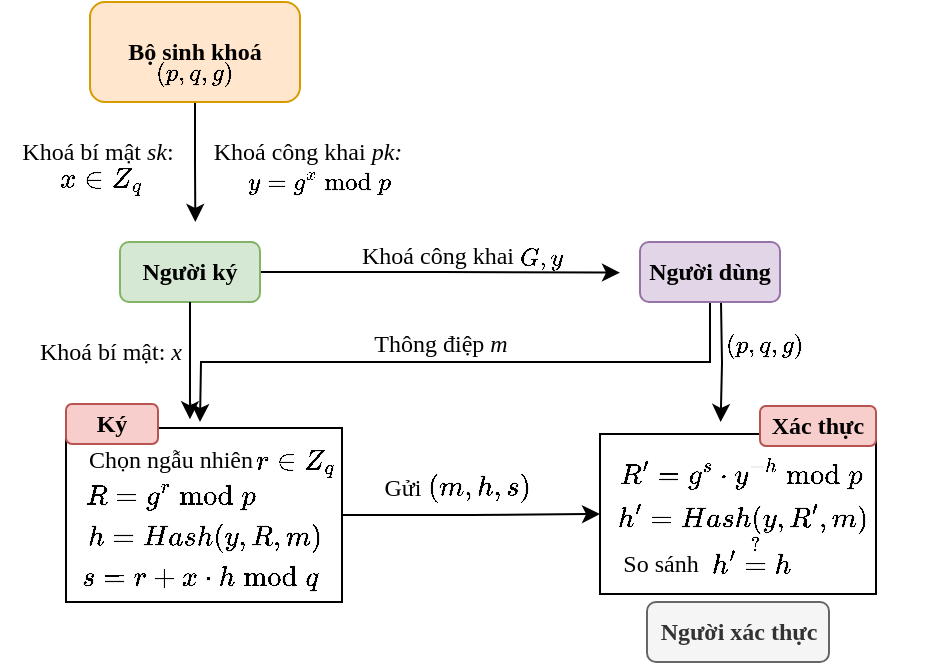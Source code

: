 <mxfile version="28.0.7">
  <diagram name="Page-1" id="FttZ2sc3jmcrSqYJWjK5">
    <mxGraphModel dx="951" dy="1752" grid="1" gridSize="10" guides="1" tooltips="1" connect="1" arrows="1" fold="1" page="1" pageScale="1" pageWidth="827" pageHeight="1169" math="1" shadow="0">
      <root>
        <mxCell id="0" />
        <mxCell id="1" parent="0" />
        <mxCell id="SDA9QaCyXNHpVYX47S2c-25" style="edgeStyle=orthogonalEdgeStyle;rounded=0;orthogonalLoop=1;jettySize=auto;html=1;exitX=1;exitY=0.5;exitDx=0;exitDy=0;" edge="1" parent="1" source="SDA9QaCyXNHpVYX47S2c-2">
          <mxGeometry relative="1" as="geometry">
            <mxPoint x="440" y="-644.667" as="targetPoint" />
          </mxGeometry>
        </mxCell>
        <mxCell id="SDA9QaCyXNHpVYX47S2c-2" value="&lt;b&gt;&lt;font face=&quot;Times New Roman&quot;&gt;Người ký&lt;/font&gt;&lt;/b&gt;" style="rounded=1;whiteSpace=wrap;html=1;fillColor=#d5e8d4;strokeColor=#82b366;" vertex="1" parent="1">
          <mxGeometry x="190" y="-660" width="70" height="30" as="geometry" />
        </mxCell>
        <mxCell id="SDA9QaCyXNHpVYX47S2c-9" style="edgeStyle=orthogonalEdgeStyle;rounded=0;orthogonalLoop=1;jettySize=auto;html=1;exitX=0.5;exitY=1;exitDx=0;exitDy=0;" edge="1" parent="1" source="SDA9QaCyXNHpVYX47S2c-4">
          <mxGeometry relative="1" as="geometry">
            <mxPoint x="230" y="-570" as="targetPoint" />
          </mxGeometry>
        </mxCell>
        <mxCell id="SDA9QaCyXNHpVYX47S2c-41" style="edgeStyle=orthogonalEdgeStyle;rounded=0;orthogonalLoop=1;jettySize=auto;html=1;exitX=0.75;exitY=1;exitDx=0;exitDy=0;" edge="1" parent="1">
          <mxGeometry relative="1" as="geometry">
            <mxPoint x="490.333" y="-570" as="targetPoint" />
            <mxPoint x="490.5" y="-630" as="sourcePoint" />
          </mxGeometry>
        </mxCell>
        <mxCell id="SDA9QaCyXNHpVYX47S2c-4" value="&lt;font face=&quot;Times New Roman&quot;&gt;&lt;b&gt;Người dùng&lt;/b&gt;&lt;/font&gt;" style="rounded=1;whiteSpace=wrap;html=1;fillColor=#e1d5e7;strokeColor=#9673a6;" vertex="1" parent="1">
          <mxGeometry x="450" y="-660" width="70" height="30" as="geometry" />
        </mxCell>
        <mxCell id="SDA9QaCyXNHpVYX47S2c-12" style="edgeStyle=orthogonalEdgeStyle;rounded=0;orthogonalLoop=1;jettySize=auto;html=1;exitX=0.5;exitY=1;exitDx=0;exitDy=0;" edge="1" parent="1" source="SDA9QaCyXNHpVYX47S2c-11">
          <mxGeometry relative="1" as="geometry">
            <mxPoint x="227.667" y="-670" as="targetPoint" />
          </mxGeometry>
        </mxCell>
        <mxCell id="SDA9QaCyXNHpVYX47S2c-11" value="&lt;font face=&quot;Times New Roman&quot;&gt;&lt;b&gt;Bộ sinh khoá&lt;/b&gt;&lt;/font&gt;" style="rounded=1;whiteSpace=wrap;html=1;fillColor=#ffe6cc;strokeColor=#d79b00;" vertex="1" parent="1">
          <mxGeometry x="175" y="-780" width="105" height="50" as="geometry" />
        </mxCell>
        <mxCell id="SDA9QaCyXNHpVYX47S2c-13" value="&lt;font face=&quot;Times New Roman&quot;&gt;Thông điệp &lt;i&gt;m&lt;/i&gt;&lt;/font&gt;" style="text;html=1;align=center;verticalAlign=middle;resizable=0;points=[];autosize=1;strokeColor=none;fillColor=none;" vertex="1" parent="1">
          <mxGeometry x="305" y="-624" width="90" height="30" as="geometry" />
        </mxCell>
        <mxCell id="SDA9QaCyXNHpVYX47S2c-14" value="&lt;font face=&quot;Times New Roman&quot;&gt;Khoá bí mật &lt;i&gt;sk&lt;/i&gt;:&amp;nbsp;&lt;/font&gt;" style="text;html=1;align=center;verticalAlign=middle;resizable=0;points=[];autosize=1;strokeColor=none;fillColor=none;" vertex="1" parent="1">
          <mxGeometry x="130" y="-720" width="100" height="30" as="geometry" />
        </mxCell>
        <mxCell id="SDA9QaCyXNHpVYX47S2c-15" value="&lt;font face=&quot;Times New Roman&quot;&gt;Khoá công khai &lt;i&gt;pk:&lt;/i&gt;&amp;nbsp;&lt;/font&gt;" style="text;html=1;align=center;verticalAlign=middle;resizable=0;points=[];autosize=1;strokeColor=none;fillColor=none;" vertex="1" parent="1">
          <mxGeometry x="225" y="-720" width="120" height="30" as="geometry" />
        </mxCell>
        <mxCell id="SDA9QaCyXNHpVYX47S2c-16" style="edgeStyle=orthogonalEdgeStyle;rounded=0;orthogonalLoop=1;jettySize=auto;html=1;exitX=0.5;exitY=1;exitDx=0;exitDy=0;entryX=0.588;entryY=-0.017;entryDx=0;entryDy=0;entryPerimeter=0;" edge="1" parent="1" source="SDA9QaCyXNHpVYX47S2c-2">
          <mxGeometry relative="1" as="geometry">
            <mxPoint x="224.98" y="-571.36" as="targetPoint" />
          </mxGeometry>
        </mxCell>
        <mxCell id="SDA9QaCyXNHpVYX47S2c-17" value="&lt;font face=&quot;Times New Roman&quot;&gt;Khoá bí mật: &lt;i&gt;x&lt;/i&gt;&lt;/font&gt;" style="text;html=1;align=center;verticalAlign=middle;resizable=0;points=[];autosize=1;strokeColor=none;fillColor=none;" vertex="1" parent="1">
          <mxGeometry x="140" y="-620" width="90" height="30" as="geometry" />
        </mxCell>
        <mxCell id="SDA9QaCyXNHpVYX47S2c-23" value="&lt;span style=&quot;font-family: &amp;quot;Times New Roman&amp;quot;;&quot;&gt;$$(p, q, g)$$&lt;/span&gt;" style="text;html=1;align=center;verticalAlign=middle;resizable=0;points=[];autosize=1;strokeColor=none;fillColor=none;" vertex="1" parent="1">
          <mxGeometry x="182" y="-760" width="90" height="30" as="geometry" />
        </mxCell>
        <mxCell id="SDA9QaCyXNHpVYX47S2c-26" value="&lt;font face=&quot;Times New Roman&quot;&gt;Khoá công khai&amp;nbsp;&lt;/font&gt;" style="text;html=1;align=center;verticalAlign=middle;resizable=0;points=[];autosize=1;strokeColor=none;fillColor=none;" vertex="1" parent="1">
          <mxGeometry x="300" y="-667.67" width="100" height="30" as="geometry" />
        </mxCell>
        <mxCell id="SDA9QaCyXNHpVYX47S2c-29" value="&lt;span style=&quot;color: rgb(0, 0, 0); font-family: &amp;quot;Times New Roman&amp;quot;; font-size: 12px; font-style: normal; font-variant-ligatures: normal; font-variant-caps: normal; font-weight: 400; letter-spacing: normal; orphans: 2; text-align: center; text-indent: 0px; text-transform: none; widows: 2; word-spacing: 0px; -webkit-text-stroke-width: 0px; white-space: nowrap; background-color: rgb(236, 236, 236); text-decoration-thickness: initial; text-decoration-style: initial; text-decoration-color: initial; float: none; display: inline !important;&quot;&gt;$$G, y$$&lt;/span&gt;" style="text;whiteSpace=wrap;html=1;" vertex="1" parent="1">
          <mxGeometry x="388" y="-678" width="60" height="40" as="geometry" />
        </mxCell>
        <mxCell id="SDA9QaCyXNHpVYX47S2c-31" value="&lt;span style=&quot;color: rgb(0, 0, 0); font-family: &amp;quot;Times New Roman&amp;quot;; font-size: 12px; font-style: normal; font-variant-ligatures: normal; font-variant-caps: normal; font-weight: 400; letter-spacing: normal; orphans: 2; text-align: center; text-indent: 0px; text-transform: none; widows: 2; word-spacing: 0px; -webkit-text-stroke-width: 0px; white-space: nowrap; background-color: rgb(236, 236, 236); text-decoration-thickness: initial; text-decoration-style: initial; text-decoration-color: initial; float: none; display: inline !important;&quot;&gt;$$y=g^x \bmod p$$&lt;/span&gt;" style="text;whiteSpace=wrap;html=1;" vertex="1" parent="1">
          <mxGeometry x="252" y="-715.67" width="120" height="40" as="geometry" />
        </mxCell>
        <mxCell id="SDA9QaCyXNHpVYX47S2c-38" style="edgeStyle=orthogonalEdgeStyle;rounded=0;orthogonalLoop=1;jettySize=auto;html=1;exitX=1;exitY=0.5;exitDx=0;exitDy=0;entryX=0;entryY=0.5;entryDx=0;entryDy=0;" edge="1" parent="1" source="SDA9QaCyXNHpVYX47S2c-33" target="SDA9QaCyXNHpVYX47S2c-37">
          <mxGeometry relative="1" as="geometry" />
        </mxCell>
        <mxCell id="SDA9QaCyXNHpVYX47S2c-33" value="" style="rounded=0;whiteSpace=wrap;html=1;" vertex="1" parent="1">
          <mxGeometry x="163" y="-567" width="138" height="87" as="geometry" />
        </mxCell>
        <mxCell id="SDA9QaCyXNHpVYX47S2c-34" value="$$R=g^r \bmod p$$" style="text;html=1;align=center;verticalAlign=middle;resizable=0;points=[];autosize=1;strokeColor=none;fillColor=none;" vertex="1" parent="1">
          <mxGeometry x="150" y="-548" width="130" height="30" as="geometry" />
        </mxCell>
        <mxCell id="SDA9QaCyXNHpVYX47S2c-35" value="$$h=Hash(y, R, m)$$" style="text;html=1;align=center;verticalAlign=middle;resizable=0;points=[];autosize=1;strokeColor=none;fillColor=none;" vertex="1" parent="1">
          <mxGeometry x="162" y="-527" width="140" height="30" as="geometry" />
        </mxCell>
        <mxCell id="SDA9QaCyXNHpVYX47S2c-36" value="$$s=r+x\cdot h&amp;nbsp; \bmod q$$" style="text;html=1;align=center;verticalAlign=middle;resizable=0;points=[];autosize=1;strokeColor=none;fillColor=none;" vertex="1" parent="1">
          <mxGeometry x="145" y="-507" width="170" height="30" as="geometry" />
        </mxCell>
        <mxCell id="SDA9QaCyXNHpVYX47S2c-37" value="" style="rounded=0;whiteSpace=wrap;html=1;" vertex="1" parent="1">
          <mxGeometry x="430" y="-564" width="138" height="80" as="geometry" />
        </mxCell>
        <mxCell id="SDA9QaCyXNHpVYX47S2c-39" value="&lt;font face=&quot;Times New Roman&quot;&gt;Gửi&lt;/font&gt;" style="text;html=1;align=center;verticalAlign=middle;resizable=0;points=[];autosize=1;strokeColor=none;fillColor=none;" vertex="1" parent="1">
          <mxGeometry x="311" y="-552" width="40" height="30" as="geometry" />
        </mxCell>
        <mxCell id="SDA9QaCyXNHpVYX47S2c-40" value="$$(m, h, s)$$" style="text;html=1;align=center;verticalAlign=middle;resizable=0;points=[];autosize=1;strokeColor=none;fillColor=none;" vertex="1" parent="1">
          <mxGeometry x="324" y="-552" width="90" height="30" as="geometry" />
        </mxCell>
        <mxCell id="SDA9QaCyXNHpVYX47S2c-42" value="$$R&#39;=g^s\cdot y^{-h} \bmod p$$" style="text;html=1;align=center;verticalAlign=middle;resizable=0;points=[];autosize=1;strokeColor=none;fillColor=none;" vertex="1" parent="1">
          <mxGeometry x="405" y="-559" width="190" height="30" as="geometry" />
        </mxCell>
        <mxCell id="SDA9QaCyXNHpVYX47S2c-43" value="$$h&#39;=Hash(y, R&#39;, m)$$" style="text;html=1;align=center;verticalAlign=middle;resizable=0;points=[];autosize=1;strokeColor=none;fillColor=none;" vertex="1" parent="1">
          <mxGeometry x="431" y="-537" width="140" height="30" as="geometry" />
        </mxCell>
        <mxCell id="SDA9QaCyXNHpVYX47S2c-44" value="$$h&#39; \stackrel{?}{=} h$$" style="text;html=1;align=center;verticalAlign=middle;resizable=0;points=[];autosize=1;strokeColor=none;fillColor=none;" vertex="1" parent="1">
          <mxGeometry x="430" y="-518" width="150" height="30" as="geometry" />
        </mxCell>
        <mxCell id="SDA9QaCyXNHpVYX47S2c-45" value="&lt;font face=&quot;Times New Roman&quot;&gt;So sánh&lt;/font&gt;" style="text;html=1;align=center;verticalAlign=middle;resizable=0;points=[];autosize=1;strokeColor=none;fillColor=none;" vertex="1" parent="1">
          <mxGeometry x="430" y="-514" width="60" height="30" as="geometry" />
        </mxCell>
        <mxCell id="SDA9QaCyXNHpVYX47S2c-46" value="&lt;font face=&quot;Times New Roman&quot;&gt;Chọn ngẫu nhiên&lt;/font&gt;" style="text;html=1;align=center;verticalAlign=middle;resizable=0;points=[];autosize=1;strokeColor=none;fillColor=none;" vertex="1" parent="1">
          <mxGeometry x="159.5" y="-566" width="110" height="30" as="geometry" />
        </mxCell>
        <mxCell id="SDA9QaCyXNHpVYX47S2c-47" value="$$r\in Z_q$$" style="text;html=1;align=center;verticalAlign=middle;resizable=0;points=[];autosize=1;strokeColor=none;fillColor=none;" vertex="1" parent="1">
          <mxGeometry x="231.5" y="-565" width="90" height="30" as="geometry" />
        </mxCell>
        <mxCell id="SDA9QaCyXNHpVYX47S2c-52" value="&lt;font face=&quot;Times New Roman&quot;&gt;&lt;b&gt;Ký&lt;/b&gt;&lt;/font&gt;" style="rounded=1;whiteSpace=wrap;html=1;fillColor=#f8cecc;strokeColor=#b85450;" vertex="1" parent="1">
          <mxGeometry x="163" y="-579" width="46" height="20" as="geometry" />
        </mxCell>
        <mxCell id="SDA9QaCyXNHpVYX47S2c-53" value="&lt;font face=&quot;Times New Roman&quot;&gt;&lt;b&gt;Xác thực&lt;/b&gt;&lt;/font&gt;" style="rounded=1;whiteSpace=wrap;html=1;fillColor=#f8cecc;strokeColor=#b85450;" vertex="1" parent="1">
          <mxGeometry x="510" y="-578" width="58" height="20" as="geometry" />
        </mxCell>
        <mxCell id="SDA9QaCyXNHpVYX47S2c-54" value="&lt;font face=&quot;Times New Roman&quot;&gt;&lt;b&gt;Người xác thực&lt;/b&gt;&lt;/font&gt;" style="rounded=1;whiteSpace=wrap;html=1;fillColor=#f5f5f5;strokeColor=#666666;fontColor=#333333;" vertex="1" parent="1">
          <mxGeometry x="453.5" y="-480" width="91" height="30" as="geometry" />
        </mxCell>
        <mxCell id="SDA9QaCyXNHpVYX47S2c-55" value="$$x\in Z_q$$" style="text;html=1;align=center;verticalAlign=middle;resizable=0;points=[];autosize=1;strokeColor=none;fillColor=none;" vertex="1" parent="1">
          <mxGeometry x="135" y="-705.67" width="90" height="30" as="geometry" />
        </mxCell>
        <mxCell id="SDA9QaCyXNHpVYX47S2c-56" value="&lt;span style=&quot;font-family: &amp;quot;Times New Roman&amp;quot;;&quot;&gt;$$(p, q, g)$$&lt;/span&gt;" style="text;html=1;align=center;verticalAlign=middle;resizable=0;points=[];autosize=1;strokeColor=none;fillColor=none;" vertex="1" parent="1">
          <mxGeometry x="467" y="-624" width="90" height="30" as="geometry" />
        </mxCell>
      </root>
    </mxGraphModel>
  </diagram>
</mxfile>
